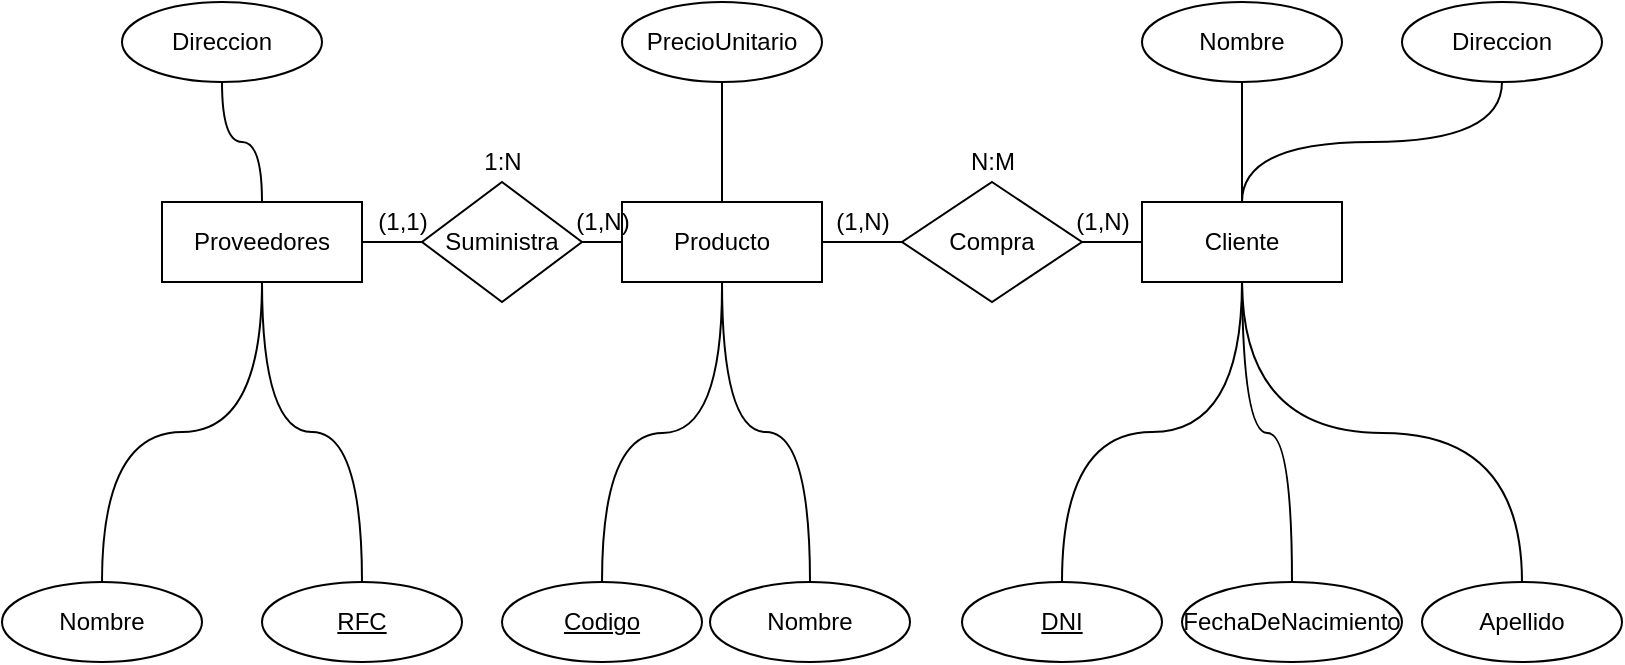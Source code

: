 <mxfile version="13.7.9" type="device"><diagram id="LZmTxIeRY8qN-xmDqiuj" name="Página-1"><mxGraphModel dx="1086" dy="806" grid="1" gridSize="10" guides="1" tooltips="1" connect="1" arrows="1" fold="1" page="1" pageScale="1" pageWidth="827" pageHeight="1169" math="0" shadow="0"><root><mxCell id="0"/><mxCell id="1" parent="0"/><mxCell id="Tb8MJ6OCrQ9DkiCmSrav-30" style="edgeStyle=orthogonalEdgeStyle;curved=1;rounded=0;orthogonalLoop=1;jettySize=auto;html=1;entryX=0.5;entryY=1;entryDx=0;entryDy=0;endArrow=none;endFill=0;" parent="1" source="Tb8MJ6OCrQ9DkiCmSrav-1" target="Tb8MJ6OCrQ9DkiCmSrav-12" edge="1"><mxGeometry relative="1" as="geometry"/></mxCell><mxCell id="Tb8MJ6OCrQ9DkiCmSrav-1" value="Proveedores" style="whiteSpace=wrap;html=1;align=center;" parent="1" vertex="1"><mxGeometry x="90" y="200" width="100" height="40" as="geometry"/></mxCell><mxCell id="Tb8MJ6OCrQ9DkiCmSrav-19" style="edgeStyle=orthogonalEdgeStyle;curved=1;rounded=0;orthogonalLoop=1;jettySize=auto;html=1;exitX=0;exitY=0.5;exitDx=0;exitDy=0;entryX=1;entryY=0.5;entryDx=0;entryDy=0;endArrow=none;endFill=0;" parent="1" source="Tb8MJ6OCrQ9DkiCmSrav-2" target="Tb8MJ6OCrQ9DkiCmSrav-15" edge="1"><mxGeometry relative="1" as="geometry"/></mxCell><mxCell id="Tb8MJ6OCrQ9DkiCmSrav-2" value="Producto" style="whiteSpace=wrap;html=1;align=center;" parent="1" vertex="1"><mxGeometry x="320" y="200" width="100" height="40" as="geometry"/></mxCell><mxCell id="Tb8MJ6OCrQ9DkiCmSrav-17" style="edgeStyle=orthogonalEdgeStyle;rounded=0;orthogonalLoop=1;jettySize=auto;html=1;endArrow=none;endFill=0;curved=1;" parent="1" source="Tb8MJ6OCrQ9DkiCmSrav-3" target="Tb8MJ6OCrQ9DkiCmSrav-16" edge="1"><mxGeometry relative="1" as="geometry"/></mxCell><mxCell id="Tb8MJ6OCrQ9DkiCmSrav-3" value="Cliente" style="whiteSpace=wrap;html=1;align=center;" parent="1" vertex="1"><mxGeometry x="580" y="200" width="100" height="40" as="geometry"/></mxCell><mxCell id="Tb8MJ6OCrQ9DkiCmSrav-25" style="edgeStyle=orthogonalEdgeStyle;curved=1;rounded=0;orthogonalLoop=1;jettySize=auto;html=1;entryX=0.5;entryY=1;entryDx=0;entryDy=0;endArrow=none;endFill=0;" parent="1" source="Tb8MJ6OCrQ9DkiCmSrav-5" target="Tb8MJ6OCrQ9DkiCmSrav-2" edge="1"><mxGeometry relative="1" as="geometry"/></mxCell><mxCell id="Tb8MJ6OCrQ9DkiCmSrav-5" value="Nombre" style="ellipse;whiteSpace=wrap;html=1;align=center;" parent="1" vertex="1"><mxGeometry x="364" y="390" width="100" height="40" as="geometry"/></mxCell><mxCell id="Tb8MJ6OCrQ9DkiCmSrav-24" style="edgeStyle=orthogonalEdgeStyle;curved=1;rounded=0;orthogonalLoop=1;jettySize=auto;html=1;entryX=0.5;entryY=0;entryDx=0;entryDy=0;endArrow=none;endFill=0;" parent="1" source="Tb8MJ6OCrQ9DkiCmSrav-6" target="Tb8MJ6OCrQ9DkiCmSrav-3" edge="1"><mxGeometry relative="1" as="geometry"/></mxCell><mxCell id="Tb8MJ6OCrQ9DkiCmSrav-6" value="Nombre" style="ellipse;whiteSpace=wrap;html=1;align=center;" parent="1" vertex="1"><mxGeometry x="580" y="100" width="100" height="40" as="geometry"/></mxCell><mxCell id="Tb8MJ6OCrQ9DkiCmSrav-27" style="edgeStyle=orthogonalEdgeStyle;curved=1;rounded=0;orthogonalLoop=1;jettySize=auto;html=1;exitX=0.5;exitY=1;exitDx=0;exitDy=0;entryX=0.5;entryY=0;entryDx=0;entryDy=0;endArrow=none;endFill=0;" parent="1" source="Tb8MJ6OCrQ9DkiCmSrav-7" target="Tb8MJ6OCrQ9DkiCmSrav-2" edge="1"><mxGeometry relative="1" as="geometry"/></mxCell><mxCell id="Tb8MJ6OCrQ9DkiCmSrav-7" value="PrecioUnitario" style="ellipse;whiteSpace=wrap;html=1;align=center;" parent="1" vertex="1"><mxGeometry x="320" y="100" width="100" height="40" as="geometry"/></mxCell><mxCell id="Tb8MJ6OCrQ9DkiCmSrav-23" style="edgeStyle=orthogonalEdgeStyle;curved=1;rounded=0;orthogonalLoop=1;jettySize=auto;html=1;endArrow=none;endFill=0;exitX=0.5;exitY=0;exitDx=0;exitDy=0;" parent="1" source="Tb8MJ6OCrQ9DkiCmSrav-8" edge="1"><mxGeometry relative="1" as="geometry"><mxPoint x="630" y="240" as="targetPoint"/></mxGeometry></mxCell><mxCell id="Tb8MJ6OCrQ9DkiCmSrav-8" value="Apellido" style="ellipse;whiteSpace=wrap;html=1;align=center;" parent="1" vertex="1"><mxGeometry x="720" y="390" width="100" height="40" as="geometry"/></mxCell><mxCell id="Tb8MJ6OCrQ9DkiCmSrav-22" style="edgeStyle=orthogonalEdgeStyle;curved=1;rounded=0;orthogonalLoop=1;jettySize=auto;html=1;endArrow=none;endFill=0;" parent="1" source="Tb8MJ6OCrQ9DkiCmSrav-9" edge="1"><mxGeometry relative="1" as="geometry"><mxPoint x="630" y="240" as="targetPoint"/></mxGeometry></mxCell><mxCell id="Tb8MJ6OCrQ9DkiCmSrav-9" value="FechaDeNacimiento" style="ellipse;whiteSpace=wrap;html=1;align=center;" parent="1" vertex="1"><mxGeometry x="600" y="390" width="110" height="40" as="geometry"/></mxCell><mxCell id="Tb8MJ6OCrQ9DkiCmSrav-21" style="edgeStyle=orthogonalEdgeStyle;curved=1;rounded=0;orthogonalLoop=1;jettySize=auto;html=1;entryX=0.5;entryY=1;entryDx=0;entryDy=0;endArrow=none;endFill=0;" parent="1" source="Tb8MJ6OCrQ9DkiCmSrav-10" target="Tb8MJ6OCrQ9DkiCmSrav-3" edge="1"><mxGeometry relative="1" as="geometry"/></mxCell><mxCell id="Tb8MJ6OCrQ9DkiCmSrav-10" value="&lt;u&gt;DNI&lt;/u&gt;" style="ellipse;whiteSpace=wrap;html=1;align=center;" parent="1" vertex="1"><mxGeometry x="490" y="390" width="100" height="40" as="geometry"/></mxCell><mxCell id="Tb8MJ6OCrQ9DkiCmSrav-26" style="edgeStyle=orthogonalEdgeStyle;curved=1;rounded=0;orthogonalLoop=1;jettySize=auto;html=1;endArrow=none;endFill=0;exitX=0.5;exitY=0;exitDx=0;exitDy=0;" parent="1" source="Tb8MJ6OCrQ9DkiCmSrav-11" edge="1"><mxGeometry relative="1" as="geometry"><mxPoint x="370" y="240" as="targetPoint"/></mxGeometry></mxCell><mxCell id="Tb8MJ6OCrQ9DkiCmSrav-11" value="&lt;u&gt;Codigo&lt;/u&gt;" style="ellipse;whiteSpace=wrap;html=1;align=center;" parent="1" vertex="1"><mxGeometry x="260" y="390" width="100" height="40" as="geometry"/></mxCell><mxCell id="Tb8MJ6OCrQ9DkiCmSrav-12" value="Direccion" style="ellipse;whiteSpace=wrap;html=1;align=center;" parent="1" vertex="1"><mxGeometry x="70" y="100" width="100" height="40" as="geometry"/></mxCell><mxCell id="Tb8MJ6OCrQ9DkiCmSrav-28" style="edgeStyle=orthogonalEdgeStyle;curved=1;rounded=0;orthogonalLoop=1;jettySize=auto;html=1;exitX=0.5;exitY=0;exitDx=0;exitDy=0;entryX=0.5;entryY=1;entryDx=0;entryDy=0;endArrow=none;endFill=0;" parent="1" source="Tb8MJ6OCrQ9DkiCmSrav-13" target="Tb8MJ6OCrQ9DkiCmSrav-1" edge="1"><mxGeometry relative="1" as="geometry"/></mxCell><mxCell id="Tb8MJ6OCrQ9DkiCmSrav-13" value="&lt;u&gt;RFC&lt;/u&gt;" style="ellipse;whiteSpace=wrap;html=1;align=center;" parent="1" vertex="1"><mxGeometry x="140" y="390" width="100" height="40" as="geometry"/></mxCell><mxCell id="Tb8MJ6OCrQ9DkiCmSrav-29" style="edgeStyle=orthogonalEdgeStyle;curved=1;rounded=0;orthogonalLoop=1;jettySize=auto;html=1;endArrow=none;endFill=0;" parent="1" source="Tb8MJ6OCrQ9DkiCmSrav-14" target="Tb8MJ6OCrQ9DkiCmSrav-1" edge="1"><mxGeometry relative="1" as="geometry"/></mxCell><mxCell id="Tb8MJ6OCrQ9DkiCmSrav-14" value="Nombre" style="ellipse;whiteSpace=wrap;html=1;align=center;" parent="1" vertex="1"><mxGeometry x="10" y="390" width="100" height="40" as="geometry"/></mxCell><mxCell id="Tb8MJ6OCrQ9DkiCmSrav-20" style="edgeStyle=orthogonalEdgeStyle;curved=1;rounded=0;orthogonalLoop=1;jettySize=auto;html=1;exitX=0;exitY=0.5;exitDx=0;exitDy=0;entryX=1;entryY=0.5;entryDx=0;entryDy=0;endArrow=none;endFill=0;" parent="1" source="Tb8MJ6OCrQ9DkiCmSrav-15" target="Tb8MJ6OCrQ9DkiCmSrav-1" edge="1"><mxGeometry relative="1" as="geometry"/></mxCell><mxCell id="Tb8MJ6OCrQ9DkiCmSrav-15" value="Suministra" style="shape=rhombus;perimeter=rhombusPerimeter;whiteSpace=wrap;html=1;align=center;" parent="1" vertex="1"><mxGeometry x="220" y="190" width="80" height="60" as="geometry"/></mxCell><mxCell id="Tb8MJ6OCrQ9DkiCmSrav-18" style="edgeStyle=orthogonalEdgeStyle;curved=1;rounded=0;orthogonalLoop=1;jettySize=auto;html=1;exitX=0;exitY=0.5;exitDx=0;exitDy=0;entryX=1;entryY=0.5;entryDx=0;entryDy=0;endArrow=none;endFill=0;" parent="1" source="Tb8MJ6OCrQ9DkiCmSrav-16" target="Tb8MJ6OCrQ9DkiCmSrav-2" edge="1"><mxGeometry relative="1" as="geometry"/></mxCell><mxCell id="Tb8MJ6OCrQ9DkiCmSrav-16" value="Compra" style="shape=rhombus;perimeter=rhombusPerimeter;whiteSpace=wrap;html=1;align=center;" parent="1" vertex="1"><mxGeometry x="460" y="190" width="90" height="60" as="geometry"/></mxCell><mxCell id="6u8QB7VeGBcQw1JalaQM-2" style="edgeStyle=orthogonalEdgeStyle;rounded=0;orthogonalLoop=1;jettySize=auto;html=1;entryX=0.5;entryY=0;entryDx=0;entryDy=0;endArrow=none;endFill=0;curved=1;exitX=0.5;exitY=1;exitDx=0;exitDy=0;" edge="1" parent="1" source="6u8QB7VeGBcQw1JalaQM-1" target="Tb8MJ6OCrQ9DkiCmSrav-3"><mxGeometry relative="1" as="geometry"/></mxCell><mxCell id="6u8QB7VeGBcQw1JalaQM-1" value="Direccion" style="ellipse;whiteSpace=wrap;html=1;align=center;" vertex="1" parent="1"><mxGeometry x="710" y="100" width="100" height="40" as="geometry"/></mxCell><mxCell id="6u8QB7VeGBcQw1JalaQM-3" value="(1,N)" style="text;html=1;align=center;verticalAlign=middle;resizable=0;points=[];autosize=1;" vertex="1" parent="1"><mxGeometry x="420" y="200" width="40" height="20" as="geometry"/></mxCell><mxCell id="6u8QB7VeGBcQw1JalaQM-4" value="(1,N)" style="text;html=1;align=center;verticalAlign=middle;resizable=0;points=[];autosize=1;" vertex="1" parent="1"><mxGeometry x="540" y="200" width="40" height="20" as="geometry"/></mxCell><mxCell id="6u8QB7VeGBcQw1JalaQM-5" value="N:M" style="text;html=1;align=center;verticalAlign=middle;resizable=0;points=[];autosize=1;" vertex="1" parent="1"><mxGeometry x="485" y="170" width="40" height="20" as="geometry"/></mxCell><mxCell id="6u8QB7VeGBcQw1JalaQM-6" value="(1,1)" style="text;html=1;align=center;verticalAlign=middle;resizable=0;points=[];autosize=1;" vertex="1" parent="1"><mxGeometry x="190" y="200" width="40" height="20" as="geometry"/></mxCell><mxCell id="6u8QB7VeGBcQw1JalaQM-7" value="(1,N)" style="text;html=1;align=center;verticalAlign=middle;resizable=0;points=[];autosize=1;" vertex="1" parent="1"><mxGeometry x="290" y="200" width="40" height="20" as="geometry"/></mxCell><mxCell id="6u8QB7VeGBcQw1JalaQM-8" value="1:N" style="text;html=1;align=center;verticalAlign=middle;resizable=0;points=[];autosize=1;" vertex="1" parent="1"><mxGeometry x="245" y="170" width="30" height="20" as="geometry"/></mxCell></root></mxGraphModel></diagram></mxfile>